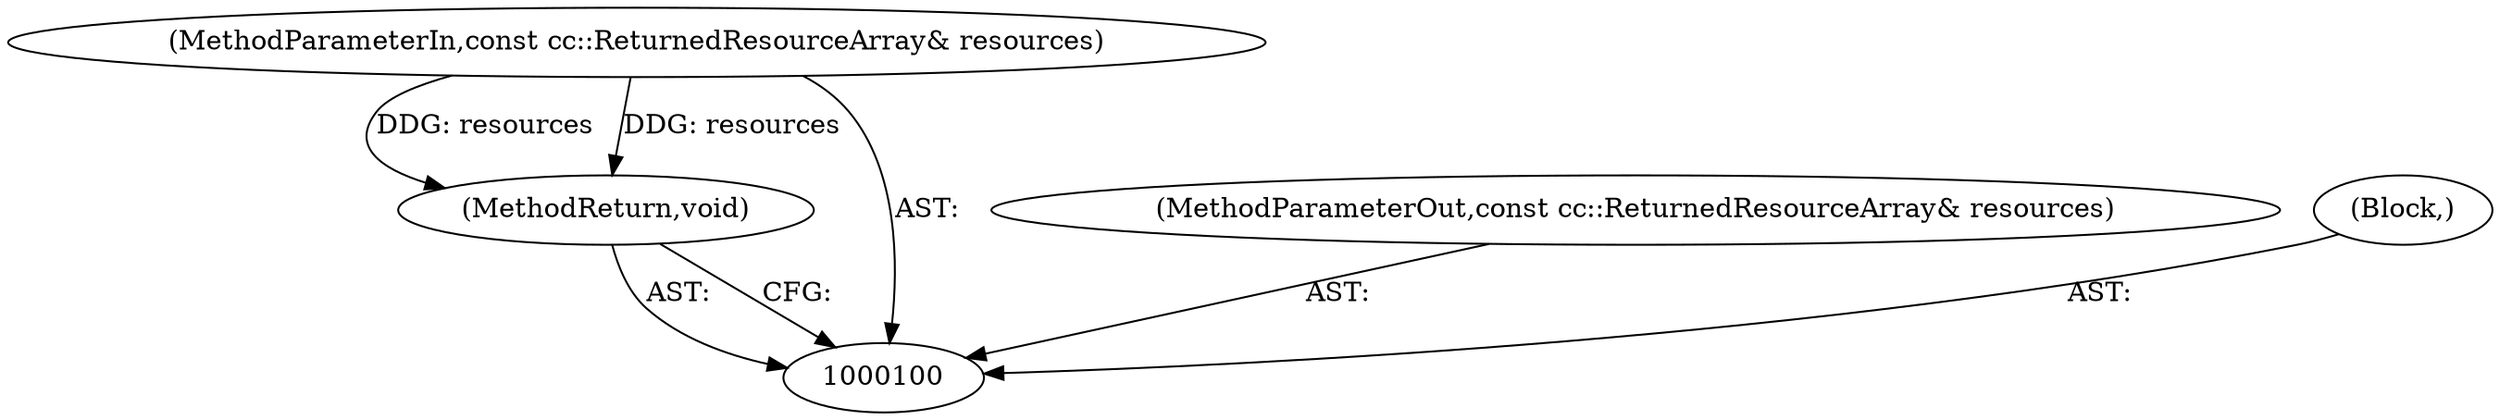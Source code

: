 digraph "1_Chrome_a3987c8b93d3abbba6ea4e438493bf996fff66b7_2" {
"1000103" [label="(MethodReturn,void)"];
"1000101" [label="(MethodParameterIn,const cc::ReturnedResourceArray& resources)"];
"1000107" [label="(MethodParameterOut,const cc::ReturnedResourceArray& resources)"];
"1000102" [label="(Block,)"];
"1000103" -> "1000100"  [label="AST: "];
"1000103" -> "1000100"  [label="CFG: "];
"1000101" -> "1000103"  [label="DDG: resources"];
"1000101" -> "1000100"  [label="AST: "];
"1000101" -> "1000103"  [label="DDG: resources"];
"1000107" -> "1000100"  [label="AST: "];
"1000102" -> "1000100"  [label="AST: "];
}
